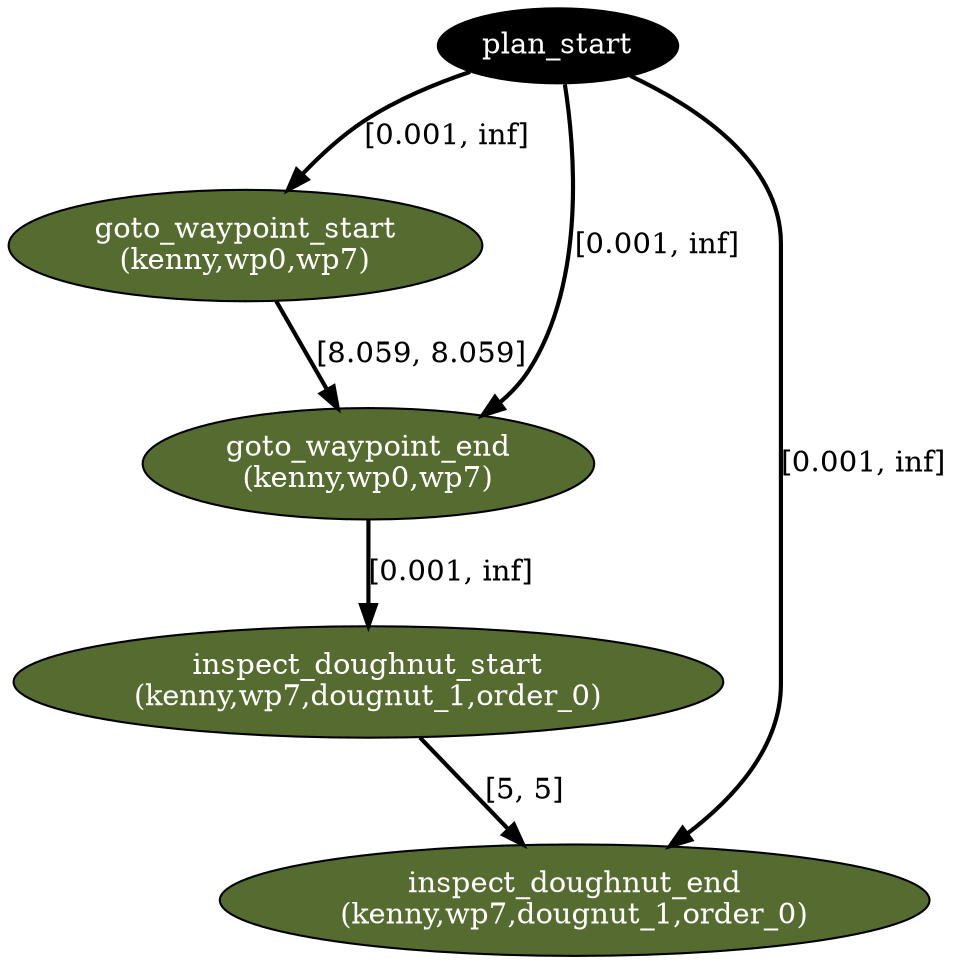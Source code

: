 digraph plan {
0[ label="plan_start",style=filled,fillcolor=black,fontcolor=white];
1[ label="goto_waypoint_start
(kenny,wp0,wp7)",style=filled,fillcolor=darkolivegreen,fontcolor=white];
2[ label="goto_waypoint_end
(kenny,wp0,wp7)",style=filled,fillcolor=darkolivegreen,fontcolor=white];
3[ label="inspect_doughnut_start
(kenny,wp7,dougnut_1,order_0)",style=filled,fillcolor=darkolivegreen,fontcolor=white];
4[ label="inspect_doughnut_end
(kenny,wp7,dougnut_1,order_0)",style=filled,fillcolor=darkolivegreen,fontcolor=white];
"0" -> "1" [ label="[0.001, inf]" , penwidth=2, color="black"]
"1" -> "2" [ label="[8.059, 8.059]" , penwidth=2, color="black"]
"0" -> "2" [ label="[0.001, inf]" , penwidth=2, color="black"]
"2" -> "3" [ label="[0.001, inf]" , penwidth=2, color="black"]
"3" -> "4" [ label="[5, 5]" , penwidth=2, color="black"]
"0" -> "4" [ label="[0.001, inf]" , penwidth=2, color="black"]
}
